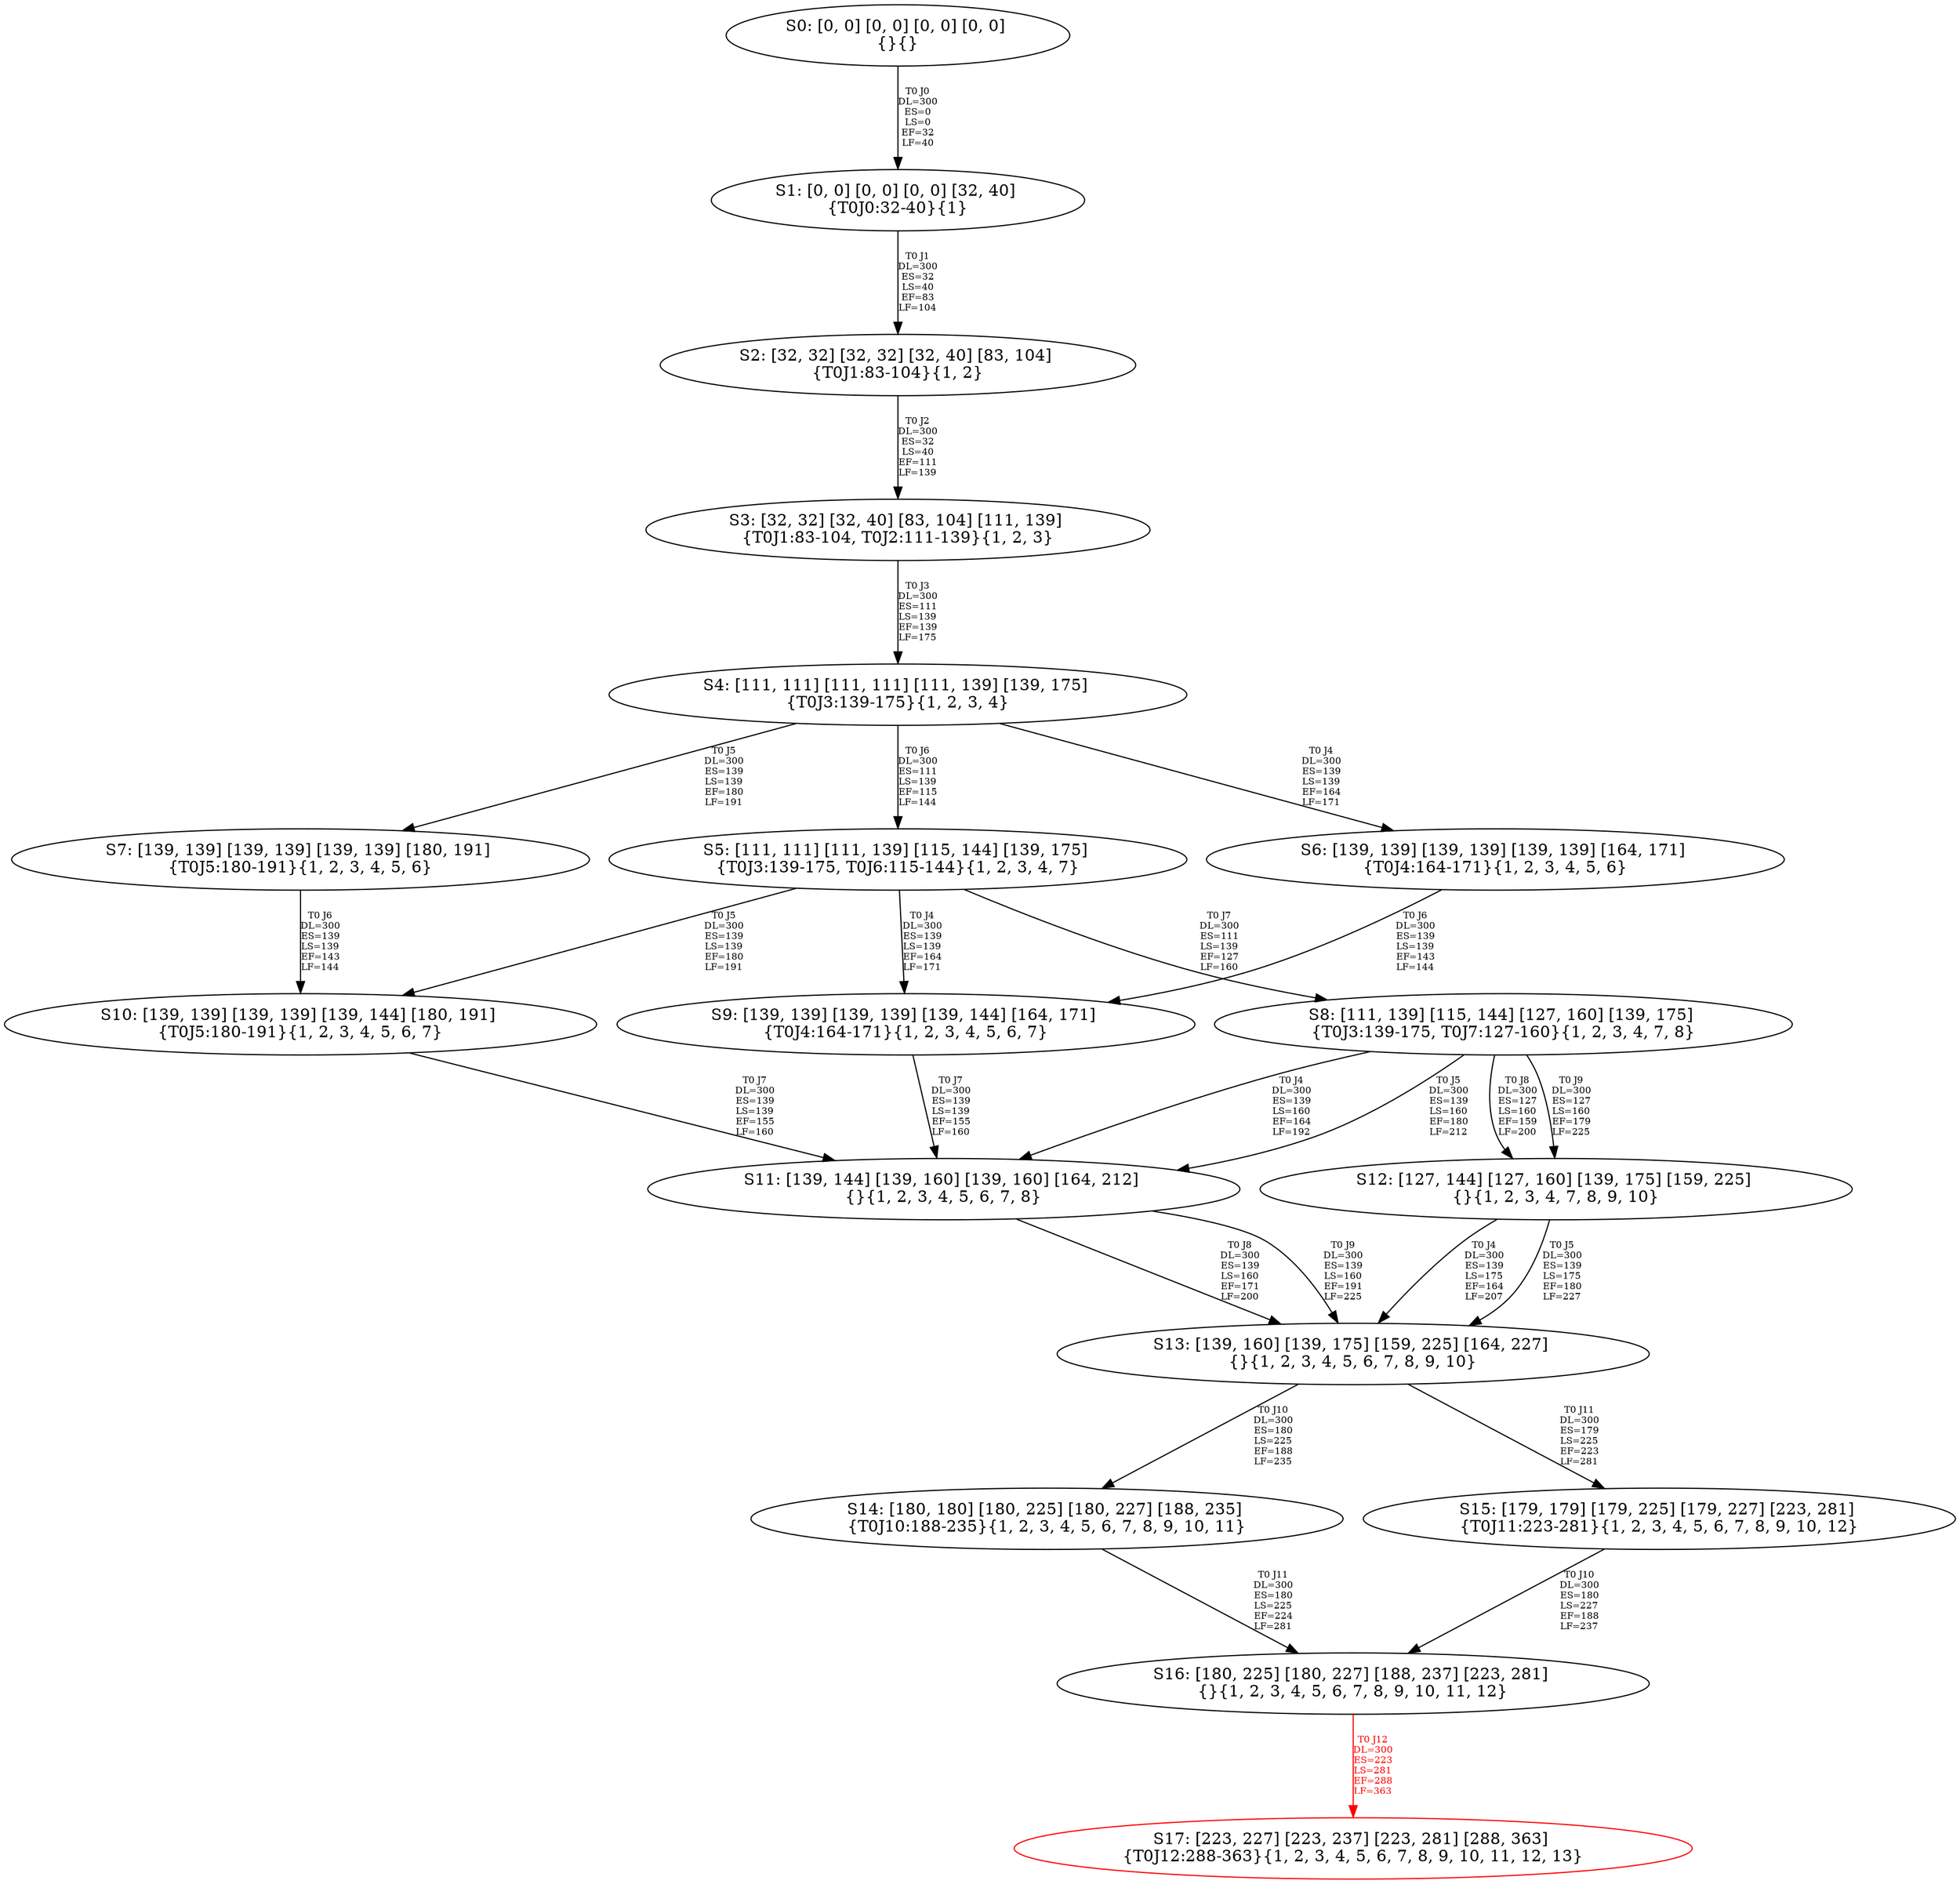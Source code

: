 digraph {
	S0[label="S0: [0, 0] [0, 0] [0, 0] [0, 0] \n{}{}"];
	S1[label="S1: [0, 0] [0, 0] [0, 0] [32, 40] \n{T0J0:32-40}{1}"];
	S2[label="S2: [32, 32] [32, 32] [32, 40] [83, 104] \n{T0J1:83-104}{1, 2}"];
	S3[label="S3: [32, 32] [32, 40] [83, 104] [111, 139] \n{T0J1:83-104, T0J2:111-139}{1, 2, 3}"];
	S4[label="S4: [111, 111] [111, 111] [111, 139] [139, 175] \n{T0J3:139-175}{1, 2, 3, 4}"];
	S5[label="S5: [111, 111] [111, 139] [115, 144] [139, 175] \n{T0J3:139-175, T0J6:115-144}{1, 2, 3, 4, 7}"];
	S6[label="S6: [139, 139] [139, 139] [139, 139] [164, 171] \n{T0J4:164-171}{1, 2, 3, 4, 5, 6}"];
	S7[label="S7: [139, 139] [139, 139] [139, 139] [180, 191] \n{T0J5:180-191}{1, 2, 3, 4, 5, 6}"];
	S8[label="S8: [111, 139] [115, 144] [127, 160] [139, 175] \n{T0J3:139-175, T0J7:127-160}{1, 2, 3, 4, 7, 8}"];
	S9[label="S9: [139, 139] [139, 139] [139, 144] [164, 171] \n{T0J4:164-171}{1, 2, 3, 4, 5, 6, 7}"];
	S10[label="S10: [139, 139] [139, 139] [139, 144] [180, 191] \n{T0J5:180-191}{1, 2, 3, 4, 5, 6, 7}"];
	S11[label="S11: [139, 144] [139, 160] [139, 160] [164, 212] \n{}{1, 2, 3, 4, 5, 6, 7, 8}"];
	S12[label="S12: [127, 144] [127, 160] [139, 175] [159, 225] \n{}{1, 2, 3, 4, 7, 8, 9, 10}"];
	S13[label="S13: [139, 160] [139, 175] [159, 225] [164, 227] \n{}{1, 2, 3, 4, 5, 6, 7, 8, 9, 10}"];
	S14[label="S14: [180, 180] [180, 225] [180, 227] [188, 235] \n{T0J10:188-235}{1, 2, 3, 4, 5, 6, 7, 8, 9, 10, 11}"];
	S15[label="S15: [179, 179] [179, 225] [179, 227] [223, 281] \n{T0J11:223-281}{1, 2, 3, 4, 5, 6, 7, 8, 9, 10, 12}"];
	S16[label="S16: [180, 225] [180, 227] [188, 237] [223, 281] \n{}{1, 2, 3, 4, 5, 6, 7, 8, 9, 10, 11, 12}"];
	S17[label="S17: [223, 227] [223, 237] [223, 281] [288, 363] \n{T0J12:288-363}{1, 2, 3, 4, 5, 6, 7, 8, 9, 10, 11, 12, 13}"];
	S0 -> S1[label="T0 J0\nDL=300\nES=0\nLS=0\nEF=32\nLF=40",fontsize=8];
	S1 -> S2[label="T0 J1\nDL=300\nES=32\nLS=40\nEF=83\nLF=104",fontsize=8];
	S2 -> S3[label="T0 J2\nDL=300\nES=32\nLS=40\nEF=111\nLF=139",fontsize=8];
	S3 -> S4[label="T0 J3\nDL=300\nES=111\nLS=139\nEF=139\nLF=175",fontsize=8];
	S4 -> S6[label="T0 J4\nDL=300\nES=139\nLS=139\nEF=164\nLF=171",fontsize=8];
	S4 -> S7[label="T0 J5\nDL=300\nES=139\nLS=139\nEF=180\nLF=191",fontsize=8];
	S4 -> S5[label="T0 J6\nDL=300\nES=111\nLS=139\nEF=115\nLF=144",fontsize=8];
	S5 -> S9[label="T0 J4\nDL=300\nES=139\nLS=139\nEF=164\nLF=171",fontsize=8];
	S5 -> S10[label="T0 J5\nDL=300\nES=139\nLS=139\nEF=180\nLF=191",fontsize=8];
	S5 -> S8[label="T0 J7\nDL=300\nES=111\nLS=139\nEF=127\nLF=160",fontsize=8];
	S6 -> S9[label="T0 J6\nDL=300\nES=139\nLS=139\nEF=143\nLF=144",fontsize=8];
	S7 -> S10[label="T0 J6\nDL=300\nES=139\nLS=139\nEF=143\nLF=144",fontsize=8];
	S8 -> S11[label="T0 J4\nDL=300\nES=139\nLS=160\nEF=164\nLF=192",fontsize=8];
	S8 -> S11[label="T0 J5\nDL=300\nES=139\nLS=160\nEF=180\nLF=212",fontsize=8];
	S8 -> S12[label="T0 J8\nDL=300\nES=127\nLS=160\nEF=159\nLF=200",fontsize=8];
	S8 -> S12[label="T0 J9\nDL=300\nES=127\nLS=160\nEF=179\nLF=225",fontsize=8];
	S9 -> S11[label="T0 J7\nDL=300\nES=139\nLS=139\nEF=155\nLF=160",fontsize=8];
	S10 -> S11[label="T0 J7\nDL=300\nES=139\nLS=139\nEF=155\nLF=160",fontsize=8];
	S11 -> S13[label="T0 J8\nDL=300\nES=139\nLS=160\nEF=171\nLF=200",fontsize=8];
	S11 -> S13[label="T0 J9\nDL=300\nES=139\nLS=160\nEF=191\nLF=225",fontsize=8];
	S12 -> S13[label="T0 J4\nDL=300\nES=139\nLS=175\nEF=164\nLF=207",fontsize=8];
	S12 -> S13[label="T0 J5\nDL=300\nES=139\nLS=175\nEF=180\nLF=227",fontsize=8];
	S13 -> S14[label="T0 J10\nDL=300\nES=180\nLS=225\nEF=188\nLF=235",fontsize=8];
	S13 -> S15[label="T0 J11\nDL=300\nES=179\nLS=225\nEF=223\nLF=281",fontsize=8];
	S14 -> S16[label="T0 J11\nDL=300\nES=180\nLS=225\nEF=224\nLF=281",fontsize=8];
	S15 -> S16[label="T0 J10\nDL=300\nES=180\nLS=227\nEF=188\nLF=237",fontsize=8];
	S16 -> S17[label="T0 J12\nDL=300\nES=223\nLS=281\nEF=288\nLF=363",color=Red,fontcolor=Red,fontsize=8];
S17[color=Red];
}
